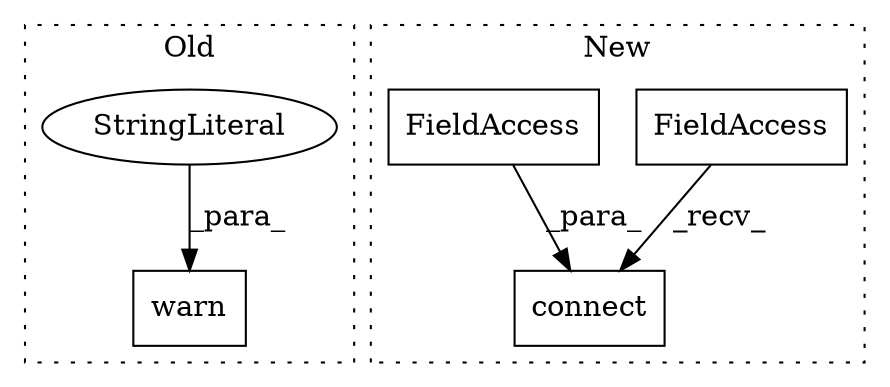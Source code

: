 digraph G {
subgraph cluster0 {
1 [label="warn" a="32" s="3580,3656" l="5,1" shape="box"];
5 [label="StringLiteral" a="45" s="3585" l="71" shape="ellipse"];
label = "Old";
style="dotted";
}
subgraph cluster1 {
2 [label="connect" a="32" s="3809,3829" l="8,1" shape="box"];
3 [label="FieldAccess" a="22" s="3787" l="21" shape="box"];
4 [label="FieldAccess" a="22" s="3817" l="12" shape="box"];
label = "New";
style="dotted";
}
3 -> 2 [label="_recv_"];
4 -> 2 [label="_para_"];
5 -> 1 [label="_para_"];
}